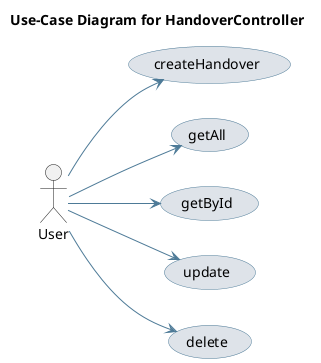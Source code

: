 @startuml
skinparam usecase {
 BackgroundColor #DEE3E9 
 BorderColor #4D7A97 
 ArrowColor #4D7A97 
}
left to right direction
title Use-Case Diagram for HandoverController

actor User
usecase "createHandover" as UC_createHandover
User --> UC_createHandover
usecase "getAll" as UC_getAll
User --> UC_getAll
usecase "getById" as UC_getById
User --> UC_getById
usecase "update" as UC_update
User --> UC_update
usecase "delete" as UC_delete
User --> UC_delete
@enduml